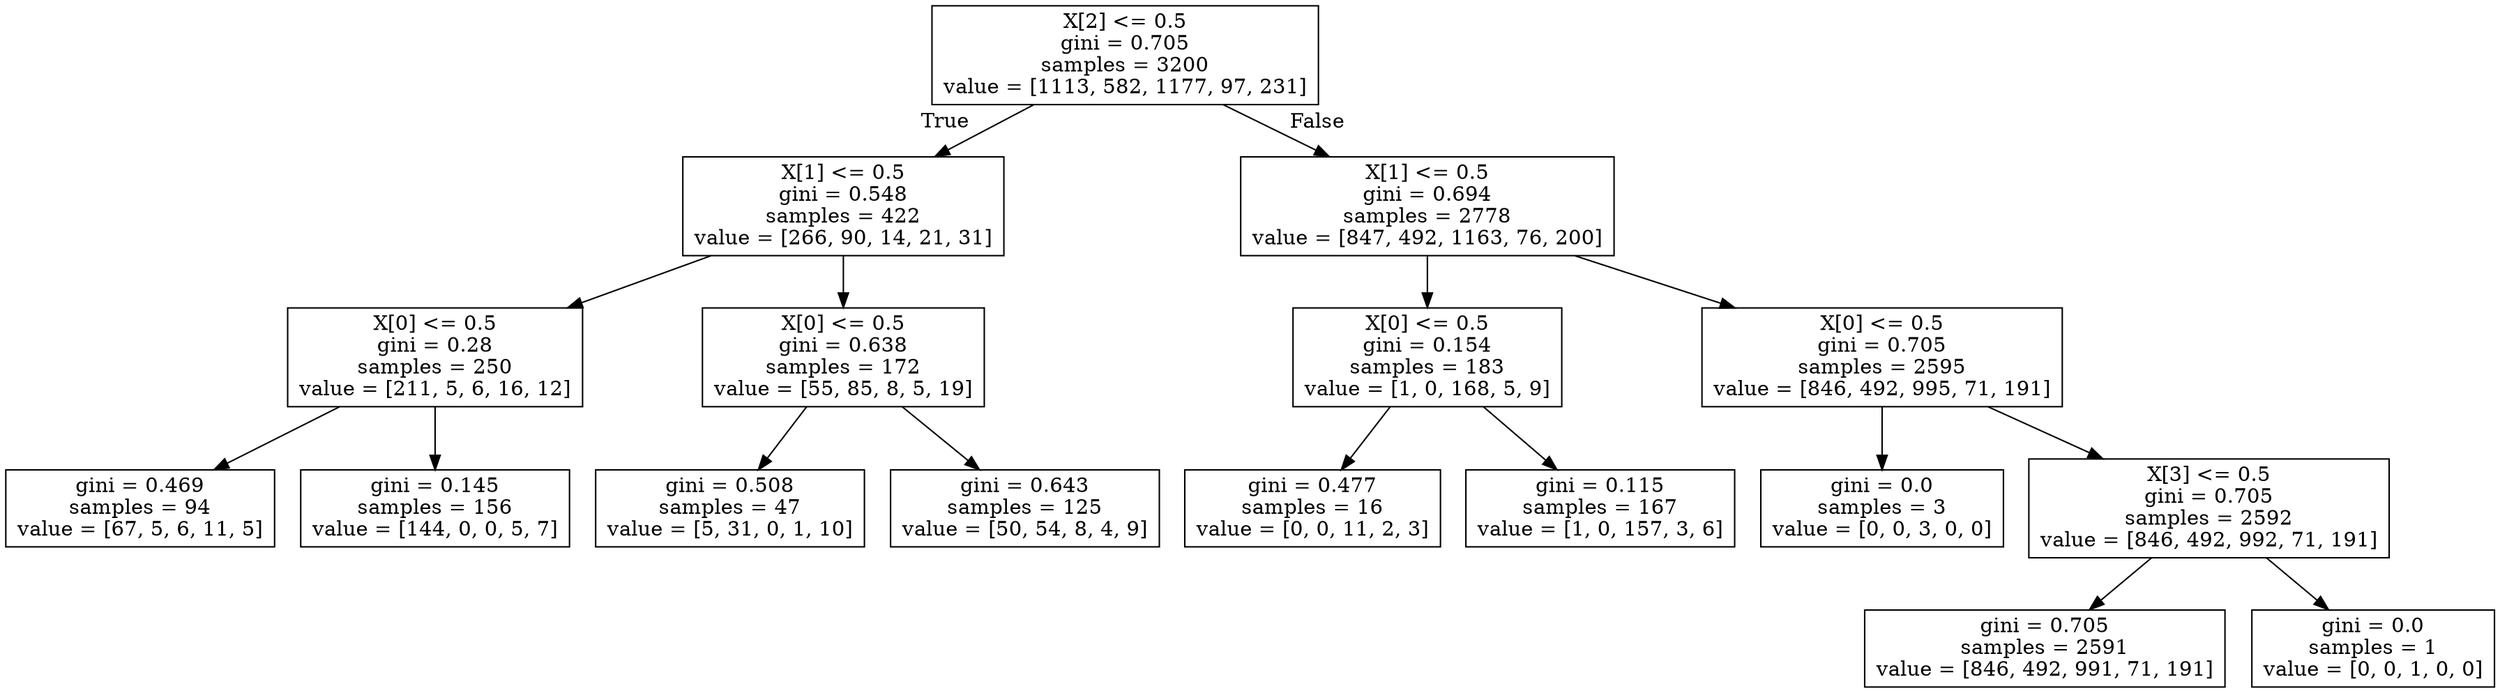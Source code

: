 digraph Tree {
node [shape=box] ;
0 [label="X[2] <= 0.5\ngini = 0.705\nsamples = 3200\nvalue = [1113, 582, 1177, 97, 231]"] ;
1 [label="X[1] <= 0.5\ngini = 0.548\nsamples = 422\nvalue = [266, 90, 14, 21, 31]"] ;
0 -> 1 [labeldistance=2.5, labelangle=45, headlabel="True"] ;
2 [label="X[0] <= 0.5\ngini = 0.28\nsamples = 250\nvalue = [211, 5, 6, 16, 12]"] ;
1 -> 2 ;
3 [label="gini = 0.469\nsamples = 94\nvalue = [67, 5, 6, 11, 5]"] ;
2 -> 3 ;
4 [label="gini = 0.145\nsamples = 156\nvalue = [144, 0, 0, 5, 7]"] ;
2 -> 4 ;
5 [label="X[0] <= 0.5\ngini = 0.638\nsamples = 172\nvalue = [55, 85, 8, 5, 19]"] ;
1 -> 5 ;
6 [label="gini = 0.508\nsamples = 47\nvalue = [5, 31, 0, 1, 10]"] ;
5 -> 6 ;
7 [label="gini = 0.643\nsamples = 125\nvalue = [50, 54, 8, 4, 9]"] ;
5 -> 7 ;
8 [label="X[1] <= 0.5\ngini = 0.694\nsamples = 2778\nvalue = [847, 492, 1163, 76, 200]"] ;
0 -> 8 [labeldistance=2.5, labelangle=-45, headlabel="False"] ;
9 [label="X[0] <= 0.5\ngini = 0.154\nsamples = 183\nvalue = [1, 0, 168, 5, 9]"] ;
8 -> 9 ;
10 [label="gini = 0.477\nsamples = 16\nvalue = [0, 0, 11, 2, 3]"] ;
9 -> 10 ;
11 [label="gini = 0.115\nsamples = 167\nvalue = [1, 0, 157, 3, 6]"] ;
9 -> 11 ;
12 [label="X[0] <= 0.5\ngini = 0.705\nsamples = 2595\nvalue = [846, 492, 995, 71, 191]"] ;
8 -> 12 ;
13 [label="gini = 0.0\nsamples = 3\nvalue = [0, 0, 3, 0, 0]"] ;
12 -> 13 ;
14 [label="X[3] <= 0.5\ngini = 0.705\nsamples = 2592\nvalue = [846, 492, 992, 71, 191]"] ;
12 -> 14 ;
15 [label="gini = 0.705\nsamples = 2591\nvalue = [846, 492, 991, 71, 191]"] ;
14 -> 15 ;
16 [label="gini = 0.0\nsamples = 1\nvalue = [0, 0, 1, 0, 0]"] ;
14 -> 16 ;
}
